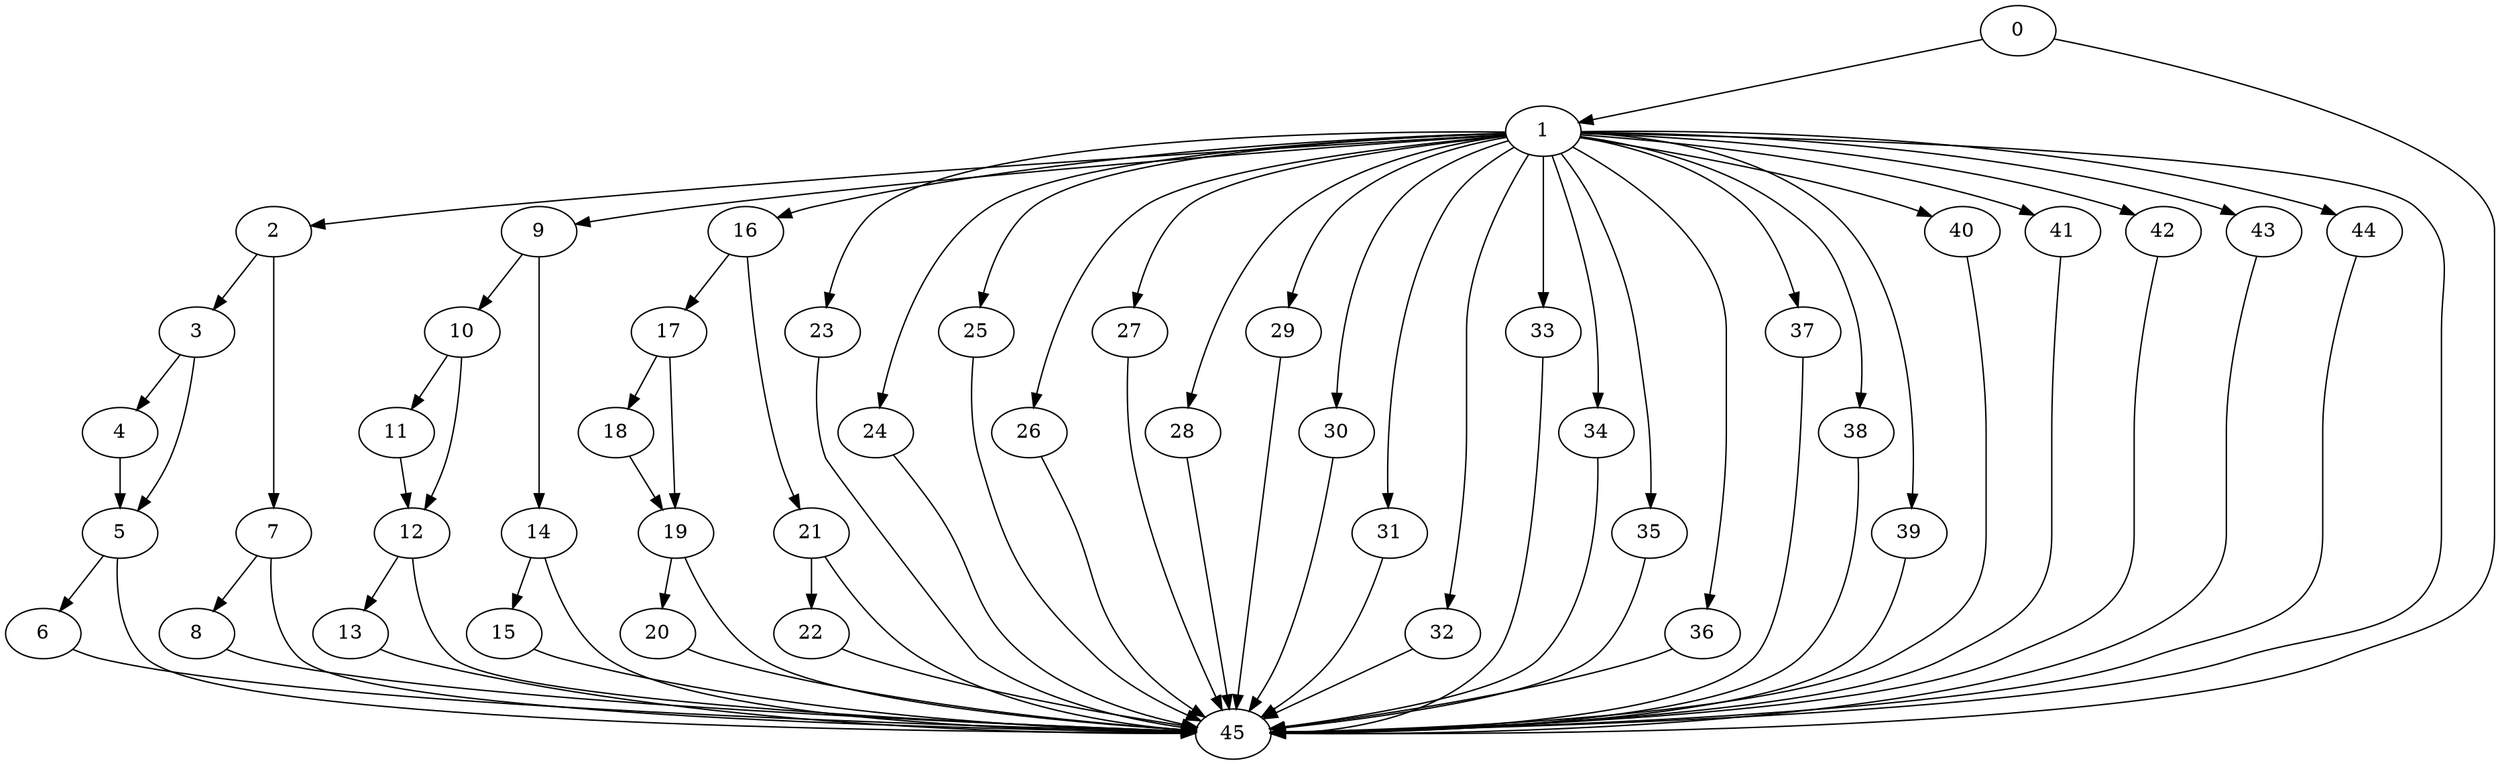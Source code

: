 digraph {
	0
	1
	2
	3
	4
	5
	6
	7
	8
	9
	10
	11
	12
	13
	14
	15
	16
	17
	18
	19
	20
	21
	22
	23
	24
	25
	26
	27
	28
	29
	30
	31
	32
	33
	34
	35
	36
	37
	38
	39
	40
	41
	42
	43
	44
	45
	5 -> 6
	1 -> 29
	3 -> 4
	1 -> 39
	1 -> 31
	1 -> 42
	1 -> 44
	10 -> 11
	17 -> 18
	1 -> 25
	14 -> 15
	1 -> 38
	1 -> 2
	9 -> 10
	10 -> 12
	11 -> 12
	1 -> 35
	1 -> 41
	0 -> 1
	17 -> 19
	18 -> 19
	1 -> 28
	16 -> 17
	1 -> 24
	1 -> 36
	15 -> 45
	29 -> 45
	34 -> 45
	37 -> 45
	43 -> 45
	7 -> 45
	13 -> 45
	36 -> 45
	40 -> 45
	41 -> 45
	0 -> 45
	14 -> 45
	22 -> 45
	26 -> 45
	38 -> 45
	8 -> 45
	24 -> 45
	25 -> 45
	39 -> 45
	12 -> 45
	21 -> 45
	27 -> 45
	28 -> 45
	42 -> 45
	1 -> 45
	5 -> 45
	20 -> 45
	32 -> 45
	33 -> 45
	35 -> 45
	44 -> 45
	6 -> 45
	23 -> 45
	31 -> 45
	19 -> 45
	30 -> 45
	2 -> 7
	12 -> 13
	9 -> 14
	1 -> 32
	1 -> 43
	1 -> 9
	19 -> 20
	1 -> 27
	1 -> 16
	16 -> 21
	21 -> 22
	1 -> 23
	1 -> 26
	2 -> 3
	3 -> 5
	4 -> 5
	7 -> 8
	1 -> 37
	1 -> 40
	1 -> 30
	1 -> 33
	1 -> 34
}
